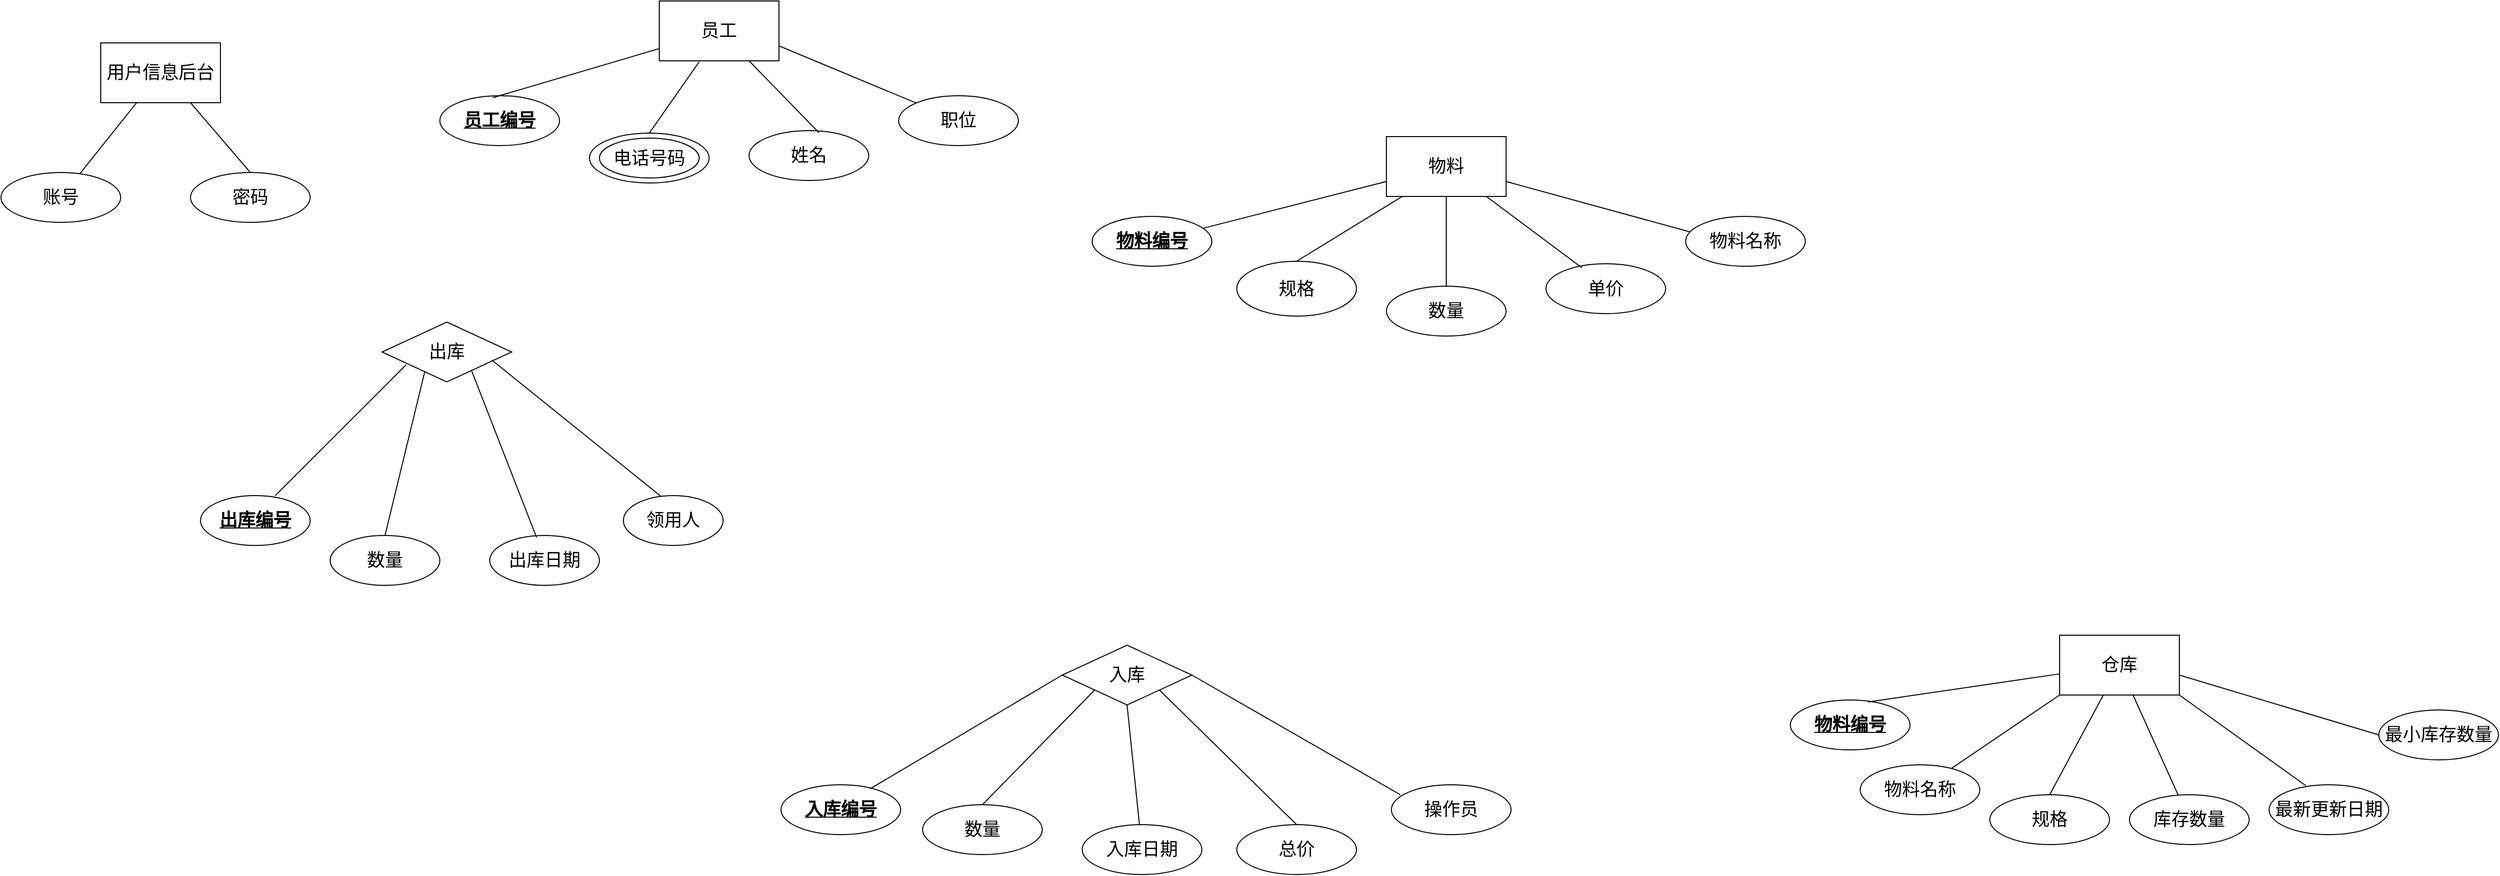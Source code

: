 <mxfile version="14.4.8" type="github">
  <diagram id="3x-6C-0-K-5pdHILHHV8" name="Page-1">
    <mxGraphModel dx="1450" dy="752" grid="0" gridSize="10" guides="1" tooltips="1" connect="1" arrows="1" fold="1" page="1" pageScale="1" pageWidth="3300" pageHeight="4681" math="0" shadow="0">
      <root>
        <mxCell id="0" />
        <mxCell id="1" parent="0" />
        <mxCell id="z2U0kG40jGPZimGbsGk0-105" value="物料" style="rounded=0;whiteSpace=wrap;html=1;fontSize=18;fontStyle=0" parent="1" vertex="1">
          <mxGeometry x="1415" y="200" width="120" height="60" as="geometry" />
        </mxCell>
        <mxCell id="z2U0kG40jGPZimGbsGk0-106" value="" style="endArrow=none;html=1;exitX=0;exitY=0.75;exitDx=0;exitDy=0;fontSize=18;fontStyle=0;" parent="1" source="z2U0kG40jGPZimGbsGk0-105" target="z2U0kG40jGPZimGbsGk0-107" edge="1">
          <mxGeometry width="50" height="50" relative="1" as="geometry">
            <mxPoint x="1425" y="180" as="sourcePoint" />
            <mxPoint x="1605" y="190" as="targetPoint" />
          </mxGeometry>
        </mxCell>
        <mxCell id="z2U0kG40jGPZimGbsGk0-107" value="物料编号" style="ellipse;whiteSpace=wrap;html=1;fontStyle=5;fontSize=18;" parent="1" vertex="1">
          <mxGeometry x="1120" y="280" width="120" height="50" as="geometry" />
        </mxCell>
        <mxCell id="z2U0kG40jGPZimGbsGk0-108" value="" style="endArrow=none;html=1;exitX=1;exitY=0.75;exitDx=0;exitDy=0;fontSize=18;fontStyle=0;entryX=0.05;entryY=0.32;entryDx=0;entryDy=0;entryPerimeter=0;" parent="1" source="z2U0kG40jGPZimGbsGk0-105" target="z2U0kG40jGPZimGbsGk0-109" edge="1">
          <mxGeometry width="50" height="50" relative="1" as="geometry">
            <mxPoint x="1565" y="320" as="sourcePoint" />
            <mxPoint x="1710" y="300" as="targetPoint" />
          </mxGeometry>
        </mxCell>
        <mxCell id="z2U0kG40jGPZimGbsGk0-109" value="物料名称" style="ellipse;whiteSpace=wrap;html=1;fontSize=18;fontStyle=0" parent="1" vertex="1">
          <mxGeometry x="1715" y="280" width="120" height="50" as="geometry" />
        </mxCell>
        <mxCell id="z2U0kG40jGPZimGbsGk0-110" value="单价" style="ellipse;whiteSpace=wrap;html=1;fontSize=18;fontStyle=0" parent="1" vertex="1">
          <mxGeometry x="1575" y="327.5" width="120" height="50" as="geometry" />
        </mxCell>
        <mxCell id="z2U0kG40jGPZimGbsGk0-111" value="" style="endArrow=none;html=1;entryX=0.3;entryY=0.08;entryDx=0;entryDy=0;fontSize=18;fontStyle=0;entryPerimeter=0;" parent="1" source="z2U0kG40jGPZimGbsGk0-105" target="z2U0kG40jGPZimGbsGk0-110" edge="1">
          <mxGeometry width="50" height="50" relative="1" as="geometry">
            <mxPoint x="1525" y="350" as="sourcePoint" />
            <mxPoint x="1585" y="340" as="targetPoint" />
          </mxGeometry>
        </mxCell>
        <mxCell id="z2U0kG40jGPZimGbsGk0-112" value="规格" style="ellipse;whiteSpace=wrap;html=1;fontSize=18;fontStyle=0" parent="1" vertex="1">
          <mxGeometry x="1265" y="325" width="120" height="55" as="geometry" />
        </mxCell>
        <mxCell id="z2U0kG40jGPZimGbsGk0-113" value="" style="endArrow=none;html=1;exitX=0.133;exitY=1;exitDx=0;exitDy=0;entryX=0.5;entryY=0;entryDx=0;entryDy=0;fontSize=18;fontStyle=0;exitPerimeter=0;" parent="1" source="z2U0kG40jGPZimGbsGk0-105" target="z2U0kG40jGPZimGbsGk0-112" edge="1">
          <mxGeometry width="50" height="50" relative="1" as="geometry">
            <mxPoint x="1445" y="420" as="sourcePoint" />
            <mxPoint x="1585" y="410" as="targetPoint" />
          </mxGeometry>
        </mxCell>
        <mxCell id="z2U0kG40jGPZimGbsGk0-114" value="数量" style="ellipse;whiteSpace=wrap;html=1;fontSize=18;fontStyle=0" parent="1" vertex="1">
          <mxGeometry x="1415" y="350" width="120" height="50" as="geometry" />
        </mxCell>
        <mxCell id="z2U0kG40jGPZimGbsGk0-115" value="" style="endArrow=none;html=1;exitX=0.5;exitY=1;exitDx=0;exitDy=0;fontSize=18;fontStyle=0;entryX=0.5;entryY=0;entryDx=0;entryDy=0;" parent="1" source="z2U0kG40jGPZimGbsGk0-105" target="z2U0kG40jGPZimGbsGk0-114" edge="1">
          <mxGeometry width="50" height="50" relative="1" as="geometry">
            <mxPoint x="1515" y="190" as="sourcePoint" />
            <mxPoint x="1365" y="150" as="targetPoint" />
          </mxGeometry>
        </mxCell>
        <mxCell id="z2U0kG40jGPZimGbsGk0-116" value="员工" style="rounded=0;whiteSpace=wrap;html=1;fontSize=18;fontStyle=0" parent="1" vertex="1">
          <mxGeometry x="686" y="64" width="120" height="60" as="geometry" />
        </mxCell>
        <mxCell id="z2U0kG40jGPZimGbsGk0-119" value="" style="ellipse;whiteSpace=wrap;html=1;fontSize=18;fontStyle=0" parent="1" vertex="1">
          <mxGeometry x="616" y="196.5" width="120" height="50" as="geometry" />
        </mxCell>
        <mxCell id="z2U0kG40jGPZimGbsGk0-120" value="姓名" style="ellipse;whiteSpace=wrap;html=1;fontSize=18;fontStyle=0" parent="1" vertex="1">
          <mxGeometry x="776" y="194" width="120" height="50" as="geometry" />
        </mxCell>
        <mxCell id="z2U0kG40jGPZimGbsGk0-121" value="职位" style="ellipse;whiteSpace=wrap;html=1;fontSize=18;fontStyle=0" parent="1" vertex="1">
          <mxGeometry x="926" y="159" width="120" height="50" as="geometry" />
        </mxCell>
        <mxCell id="z2U0kG40jGPZimGbsGk0-122" value="&lt;u style=&quot;font-size: 18px;&quot;&gt;员工编号&lt;/u&gt;" style="ellipse;whiteSpace=wrap;html=1;fontSize=18;fontStyle=1" parent="1" vertex="1">
          <mxGeometry x="466" y="159" width="120" height="50" as="geometry" />
        </mxCell>
        <mxCell id="z2U0kG40jGPZimGbsGk0-123" value="电话号码" style="ellipse;whiteSpace=wrap;html=1;fontSize=18;fontStyle=0" parent="1" vertex="1">
          <mxGeometry x="626" y="201.5" width="100" height="40" as="geometry" />
        </mxCell>
        <mxCell id="z2U0kG40jGPZimGbsGk0-124" value="" style="endArrow=none;html=1;entryX=0.442;entryY=0.04;entryDx=0;entryDy=0;fontSize=18;fontStyle=0;entryPerimeter=0;" parent="1" source="z2U0kG40jGPZimGbsGk0-116" target="z2U0kG40jGPZimGbsGk0-122" edge="1">
          <mxGeometry width="50" height="50" relative="1" as="geometry">
            <mxPoint x="686" y="74" as="sourcePoint" />
            <mxPoint x="736" y="24" as="targetPoint" />
          </mxGeometry>
        </mxCell>
        <mxCell id="z2U0kG40jGPZimGbsGk0-125" value="" style="endArrow=none;html=1;entryX=0.5;entryY=0;entryDx=0;entryDy=0;fontSize=18;fontStyle=0;" parent="1" target="z2U0kG40jGPZimGbsGk0-119" edge="1">
          <mxGeometry width="50" height="50" relative="1" as="geometry">
            <mxPoint x="726" y="125" as="sourcePoint" />
            <mxPoint x="746" y="204" as="targetPoint" />
          </mxGeometry>
        </mxCell>
        <mxCell id="z2U0kG40jGPZimGbsGk0-126" value="" style="endArrow=none;html=1;entryX=0.583;entryY=0.04;entryDx=0;entryDy=0;exitX=0.75;exitY=1;exitDx=0;exitDy=0;fontSize=18;fontStyle=0;entryPerimeter=0;" parent="1" source="z2U0kG40jGPZimGbsGk0-116" target="z2U0kG40jGPZimGbsGk0-120" edge="1">
          <mxGeometry width="50" height="50" relative="1" as="geometry">
            <mxPoint x="606" y="294" as="sourcePoint" />
            <mxPoint x="656" y="244" as="targetPoint" />
          </mxGeometry>
        </mxCell>
        <mxCell id="z2U0kG40jGPZimGbsGk0-127" value="" style="endArrow=none;html=1;fontSize=18;fontStyle=0;exitX=1;exitY=0.75;exitDx=0;exitDy=0;" parent="1" source="z2U0kG40jGPZimGbsGk0-116" target="z2U0kG40jGPZimGbsGk0-121" edge="1">
          <mxGeometry width="50" height="50" relative="1" as="geometry">
            <mxPoint x="806" y="64" as="sourcePoint" />
            <mxPoint x="856" y="14" as="targetPoint" />
          </mxGeometry>
        </mxCell>
        <mxCell id="z2U0kG40jGPZimGbsGk0-129" value="仓库" style="rounded=0;whiteSpace=wrap;html=1;fontSize=18;fontStyle=0" parent="1" vertex="1">
          <mxGeometry x="2090" y="700" width="120" height="60" as="geometry" />
        </mxCell>
        <mxCell id="z2U0kG40jGPZimGbsGk0-130" value="入库" style="rhombus;whiteSpace=wrap;html=1;fontSize=18;fontStyle=0" parent="1" vertex="1">
          <mxGeometry x="1090" y="710" width="130" height="60" as="geometry" />
        </mxCell>
        <mxCell id="z2U0kG40jGPZimGbsGk0-131" value="出库" style="rhombus;whiteSpace=wrap;html=1;fontSize=18;fontStyle=0" parent="1" vertex="1">
          <mxGeometry x="408" y="386" width="130" height="60" as="geometry" />
        </mxCell>
        <mxCell id="z2U0kG40jGPZimGbsGk0-132" value="物料编号" style="ellipse;whiteSpace=wrap;html=1;fontStyle=5;fontSize=18;" parent="1" vertex="1">
          <mxGeometry x="1820" y="765" width="120" height="50" as="geometry" />
        </mxCell>
        <mxCell id="z2U0kG40jGPZimGbsGk0-133" value="库存数量" style="ellipse;whiteSpace=wrap;html=1;fontSize=18;fontStyle=0" parent="1" vertex="1">
          <mxGeometry x="2160" y="860" width="120" height="50" as="geometry" />
        </mxCell>
        <mxCell id="z2U0kG40jGPZimGbsGk0-134" value="规格" style="ellipse;whiteSpace=wrap;html=1;fontSize=18;fontStyle=0" parent="1" vertex="1">
          <mxGeometry x="2020" y="860" width="120" height="50" as="geometry" />
        </mxCell>
        <mxCell id="z2U0kG40jGPZimGbsGk0-135" value="最新更新日期" style="ellipse;whiteSpace=wrap;html=1;fontSize=18;fontStyle=0" parent="1" vertex="1">
          <mxGeometry x="2300" y="850" width="120" height="50" as="geometry" />
        </mxCell>
        <mxCell id="z2U0kG40jGPZimGbsGk0-136" value="物料名称" style="ellipse;whiteSpace=wrap;html=1;fontSize=18;fontStyle=0" parent="1" vertex="1">
          <mxGeometry x="1890" y="830" width="120" height="50" as="geometry" />
        </mxCell>
        <mxCell id="z2U0kG40jGPZimGbsGk0-137" value="最小库存数量" style="ellipse;whiteSpace=wrap;html=1;fontSize=18;fontStyle=0" parent="1" vertex="1">
          <mxGeometry x="2410" y="775" width="120" height="50" as="geometry" />
        </mxCell>
        <mxCell id="z2U0kG40jGPZimGbsGk0-138" value="" style="endArrow=none;html=1;exitX=0;exitY=1;exitDx=0;exitDy=0;fontSize=18;fontStyle=0" parent="1" source="z2U0kG40jGPZimGbsGk0-129" target="z2U0kG40jGPZimGbsGk0-136" edge="1">
          <mxGeometry width="50" height="50" relative="1" as="geometry">
            <mxPoint x="2130" y="690" as="sourcePoint" />
            <mxPoint x="2180" y="640" as="targetPoint" />
          </mxGeometry>
        </mxCell>
        <mxCell id="z2U0kG40jGPZimGbsGk0-139" value="" style="endArrow=none;html=1;entryX=0.65;entryY=0.04;entryDx=0;entryDy=0;entryPerimeter=0;fontSize=18;fontStyle=0" parent="1" source="z2U0kG40jGPZimGbsGk0-129" target="z2U0kG40jGPZimGbsGk0-132" edge="1">
          <mxGeometry width="50" height="50" relative="1" as="geometry">
            <mxPoint x="2220" y="720" as="sourcePoint" />
            <mxPoint x="2263" y="650" as="targetPoint" />
          </mxGeometry>
        </mxCell>
        <mxCell id="z2U0kG40jGPZimGbsGk0-140" value="" style="endArrow=none;html=1;fontSize=18;fontStyle=0;" parent="1" source="z2U0kG40jGPZimGbsGk0-129" target="z2U0kG40jGPZimGbsGk0-133" edge="1">
          <mxGeometry width="50" height="50" relative="1" as="geometry">
            <mxPoint x="2250" y="770" as="sourcePoint" />
            <mxPoint x="2300" y="720" as="targetPoint" />
          </mxGeometry>
        </mxCell>
        <mxCell id="z2U0kG40jGPZimGbsGk0-141" value="" style="endArrow=none;html=1;entryX=0;entryY=0.5;entryDx=0;entryDy=0;fontSize=18;fontStyle=0" parent="1" target="z2U0kG40jGPZimGbsGk0-137" edge="1">
          <mxGeometry width="50" height="50" relative="1" as="geometry">
            <mxPoint x="2210" y="740" as="sourcePoint" />
            <mxPoint x="2330" y="750" as="targetPoint" />
          </mxGeometry>
        </mxCell>
        <mxCell id="z2U0kG40jGPZimGbsGk0-142" value="" style="endArrow=none;html=1;entryX=0.5;entryY=0;entryDx=0;entryDy=0;fontSize=18;fontStyle=0" parent="1" source="z2U0kG40jGPZimGbsGk0-129" target="z2U0kG40jGPZimGbsGk0-134" edge="1">
          <mxGeometry width="50" height="50" relative="1" as="geometry">
            <mxPoint x="2180" y="860" as="sourcePoint" />
            <mxPoint x="2230" y="810" as="targetPoint" />
          </mxGeometry>
        </mxCell>
        <mxCell id="z2U0kG40jGPZimGbsGk0-143" value="" style="endArrow=none;html=1;entryX=0.308;entryY=0.02;entryDx=0;entryDy=0;entryPerimeter=0;exitX=1;exitY=1;exitDx=0;exitDy=0;fontSize=18;fontStyle=0" parent="1" source="z2U0kG40jGPZimGbsGk0-129" target="z2U0kG40jGPZimGbsGk0-135" edge="1">
          <mxGeometry width="50" height="50" relative="1" as="geometry">
            <mxPoint x="2170" y="890" as="sourcePoint" />
            <mxPoint x="2220" y="840" as="targetPoint" />
          </mxGeometry>
        </mxCell>
        <mxCell id="z2U0kG40jGPZimGbsGk0-148" value="总价" style="ellipse;whiteSpace=wrap;html=1;fontSize=18;fontStyle=0" parent="1" vertex="1">
          <mxGeometry x="1265" y="890" width="120" height="50" as="geometry" />
        </mxCell>
        <mxCell id="z2U0kG40jGPZimGbsGk0-149" value="数量" style="ellipse;whiteSpace=wrap;html=1;fontSize=18;fontStyle=0" parent="1" vertex="1">
          <mxGeometry x="950" y="870" width="120" height="50" as="geometry" />
        </mxCell>
        <mxCell id="z2U0kG40jGPZimGbsGk0-150" value="操作员" style="ellipse;whiteSpace=wrap;html=1;fontSize=18;fontStyle=0" parent="1" vertex="1">
          <mxGeometry x="1420" y="850" width="120" height="50" as="geometry" />
        </mxCell>
        <mxCell id="z2U0kG40jGPZimGbsGk0-151" value="入库编号" style="ellipse;whiteSpace=wrap;html=1;fontStyle=5;fontSize=18;" parent="1" vertex="1">
          <mxGeometry x="808" y="850" width="120" height="50" as="geometry" />
        </mxCell>
        <mxCell id="z2U0kG40jGPZimGbsGk0-153" value="入库日期" style="ellipse;whiteSpace=wrap;html=1;fontSize=18;fontStyle=0" parent="1" vertex="1">
          <mxGeometry x="1110" y="890" width="120" height="50" as="geometry" />
        </mxCell>
        <mxCell id="z2U0kG40jGPZimGbsGk0-155" value="" style="endArrow=none;html=1;entryX=0;entryY=0.5;entryDx=0;entryDy=0;exitX=0.743;exitY=0.084;exitDx=0;exitDy=0;exitPerimeter=0;fontSize=18;fontStyle=0" parent="1" source="z2U0kG40jGPZimGbsGk0-151" target="z2U0kG40jGPZimGbsGk0-130" edge="1">
          <mxGeometry width="50" height="50" relative="1" as="geometry">
            <mxPoint x="1090" y="845" as="sourcePoint" />
            <mxPoint x="1140" y="795" as="targetPoint" />
          </mxGeometry>
        </mxCell>
        <mxCell id="z2U0kG40jGPZimGbsGk0-158" value="" style="endArrow=none;html=1;entryX=0;entryY=1;entryDx=0;entryDy=0;exitX=0.5;exitY=0;exitDx=0;exitDy=0;fontSize=18;fontStyle=0" parent="1" source="z2U0kG40jGPZimGbsGk0-149" target="z2U0kG40jGPZimGbsGk0-130" edge="1">
          <mxGeometry width="50" height="50" relative="1" as="geometry">
            <mxPoint x="1240" y="835" as="sourcePoint" />
            <mxPoint x="1290" y="785" as="targetPoint" />
          </mxGeometry>
        </mxCell>
        <mxCell id="z2U0kG40jGPZimGbsGk0-159" value="" style="endArrow=none;html=1;entryX=0.5;entryY=1;entryDx=0;entryDy=0;fontSize=18;fontStyle=0" parent="1" source="z2U0kG40jGPZimGbsGk0-153" target="z2U0kG40jGPZimGbsGk0-130" edge="1">
          <mxGeometry width="50" height="50" relative="1" as="geometry">
            <mxPoint x="1300" y="845" as="sourcePoint" />
            <mxPoint x="1350" y="795" as="targetPoint" />
          </mxGeometry>
        </mxCell>
        <mxCell id="z2U0kG40jGPZimGbsGk0-160" value="" style="endArrow=none;html=1;entryX=1;entryY=1;entryDx=0;entryDy=0;exitX=0.5;exitY=0;exitDx=0;exitDy=0;fontSize=18;fontStyle=0" parent="1" source="z2U0kG40jGPZimGbsGk0-148" target="z2U0kG40jGPZimGbsGk0-130" edge="1">
          <mxGeometry width="50" height="50" relative="1" as="geometry">
            <mxPoint x="1360" y="805" as="sourcePoint" />
            <mxPoint x="1410" y="755" as="targetPoint" />
          </mxGeometry>
        </mxCell>
        <mxCell id="z2U0kG40jGPZimGbsGk0-161" value="" style="endArrow=none;html=1;entryX=0.075;entryY=0.2;entryDx=0;entryDy=0;exitX=1;exitY=0.5;exitDx=0;exitDy=0;fontSize=18;fontStyle=0;entryPerimeter=0;" parent="1" source="z2U0kG40jGPZimGbsGk0-130" target="z2U0kG40jGPZimGbsGk0-150" edge="1">
          <mxGeometry width="50" height="50" relative="1" as="geometry">
            <mxPoint x="1380" y="785" as="sourcePoint" />
            <mxPoint x="1430" y="735" as="targetPoint" />
          </mxGeometry>
        </mxCell>
        <mxCell id="z2U0kG40jGPZimGbsGk0-169" value="数量" style="ellipse;whiteSpace=wrap;html=1;fontSize=18;fontStyle=0" parent="1" vertex="1">
          <mxGeometry x="356" y="600" width="110" height="50" as="geometry" />
        </mxCell>
        <mxCell id="z2U0kG40jGPZimGbsGk0-170" value="领用人" style="ellipse;whiteSpace=wrap;html=1;fontSize=18;fontStyle=0" parent="1" vertex="1">
          <mxGeometry x="650" y="560" width="100" height="50" as="geometry" />
        </mxCell>
        <mxCell id="z2U0kG40jGPZimGbsGk0-171" value="出库编号" style="ellipse;whiteSpace=wrap;html=1;fontStyle=5;fontSize=18;" parent="1" vertex="1">
          <mxGeometry x="226" y="560" width="110" height="50" as="geometry" />
        </mxCell>
        <mxCell id="z2U0kG40jGPZimGbsGk0-172" value="出库日期" style="ellipse;whiteSpace=wrap;html=1;fontSize=18;fontStyle=0" parent="1" vertex="1">
          <mxGeometry x="516" y="600" width="110" height="50" as="geometry" />
        </mxCell>
        <mxCell id="z2U0kG40jGPZimGbsGk0-173" value="" style="endArrow=none;html=1;fontSize=18;fontStyle=0;exitX=0.682;exitY=0;exitDx=0;exitDy=0;exitPerimeter=0;entryX=0.185;entryY=0.717;entryDx=0;entryDy=0;entryPerimeter=0;" parent="1" source="z2U0kG40jGPZimGbsGk0-171" edge="1" target="z2U0kG40jGPZimGbsGk0-131">
          <mxGeometry width="50" height="50" relative="1" as="geometry">
            <mxPoint x="184" y="586" as="sourcePoint" />
            <mxPoint x="428" y="426" as="targetPoint" />
          </mxGeometry>
        </mxCell>
        <mxCell id="z2U0kG40jGPZimGbsGk0-176" value="" style="endArrow=none;html=1;entryX=0.331;entryY=0.817;entryDx=0;entryDy=0;exitX=0.5;exitY=0;exitDx=0;exitDy=0;fontSize=18;fontStyle=0;entryPerimeter=0;" parent="1" source="z2U0kG40jGPZimGbsGk0-169" target="z2U0kG40jGPZimGbsGk0-131" edge="1">
          <mxGeometry width="50" height="50" relative="1" as="geometry">
            <mxPoint x="478" y="546" as="sourcePoint" />
            <mxPoint x="528" y="496" as="targetPoint" />
          </mxGeometry>
        </mxCell>
        <mxCell id="z2U0kG40jGPZimGbsGk0-177" value="" style="endArrow=none;html=1;entryX=0.692;entryY=0.817;entryDx=0;entryDy=0;entryPerimeter=0;exitX=0.427;exitY=0.04;exitDx=0;exitDy=0;exitPerimeter=0;fontSize=18;fontStyle=0" parent="1" source="z2U0kG40jGPZimGbsGk0-172" target="z2U0kG40jGPZimGbsGk0-131" edge="1">
          <mxGeometry width="50" height="50" relative="1" as="geometry">
            <mxPoint x="643" y="604" as="sourcePoint" />
            <mxPoint x="598" y="506" as="targetPoint" />
          </mxGeometry>
        </mxCell>
        <mxCell id="z2U0kG40jGPZimGbsGk0-178" value="" style="endArrow=none;html=1;entryX=0.846;entryY=0.633;entryDx=0;entryDy=0;exitX=0.38;exitY=0.02;exitDx=0;exitDy=0;exitPerimeter=0;fontSize=18;fontStyle=0;entryPerimeter=0;" parent="1" source="z2U0kG40jGPZimGbsGk0-170" target="z2U0kG40jGPZimGbsGk0-131" edge="1">
          <mxGeometry width="50" height="50" relative="1" as="geometry">
            <mxPoint x="748" y="574" as="sourcePoint" />
            <mxPoint x="698" y="536" as="targetPoint" />
          </mxGeometry>
        </mxCell>
        <mxCell id="z2U0kG40jGPZimGbsGk0-194" value="账号" style="ellipse;whiteSpace=wrap;html=1;fontSize=18;fontStyle=0" parent="1" vertex="1">
          <mxGeometry x="26" y="236" width="120" height="50" as="geometry" />
        </mxCell>
        <mxCell id="z2U0kG40jGPZimGbsGk0-195" value="密码" style="ellipse;whiteSpace=wrap;html=1;fontSize=18;fontStyle=0" parent="1" vertex="1">
          <mxGeometry x="216" y="236" width="120" height="50" as="geometry" />
        </mxCell>
        <mxCell id="z2U0kG40jGPZimGbsGk0-196" value="用户信息后台" style="rounded=0;whiteSpace=wrap;html=1;fontSize=18;fontStyle=0" parent="1" vertex="1">
          <mxGeometry x="126" y="106" width="120" height="60" as="geometry" />
        </mxCell>
        <mxCell id="z2U0kG40jGPZimGbsGk0-197" value="" style="endArrow=none;html=1;fontSize=18;fontStyle=0" parent="1" source="z2U0kG40jGPZimGbsGk0-196" target="z2U0kG40jGPZimGbsGk0-194" edge="1">
          <mxGeometry width="50" height="50" relative="1" as="geometry">
            <mxPoint x="96" y="116" as="sourcePoint" />
            <mxPoint x="146" y="66" as="targetPoint" />
          </mxGeometry>
        </mxCell>
        <mxCell id="z2U0kG40jGPZimGbsGk0-198" value="" style="endArrow=none;html=1;entryX=0.5;entryY=0;entryDx=0;entryDy=0;fontSize=18;fontStyle=0;exitX=0.75;exitY=1;exitDx=0;exitDy=0;" parent="1" source="z2U0kG40jGPZimGbsGk0-196" target="z2U0kG40jGPZimGbsGk0-195" edge="1">
          <mxGeometry width="50" height="50" relative="1" as="geometry">
            <mxPoint x="196" y="106" as="sourcePoint" />
            <mxPoint x="346" y="76" as="targetPoint" />
          </mxGeometry>
        </mxCell>
      </root>
    </mxGraphModel>
  </diagram>
</mxfile>
